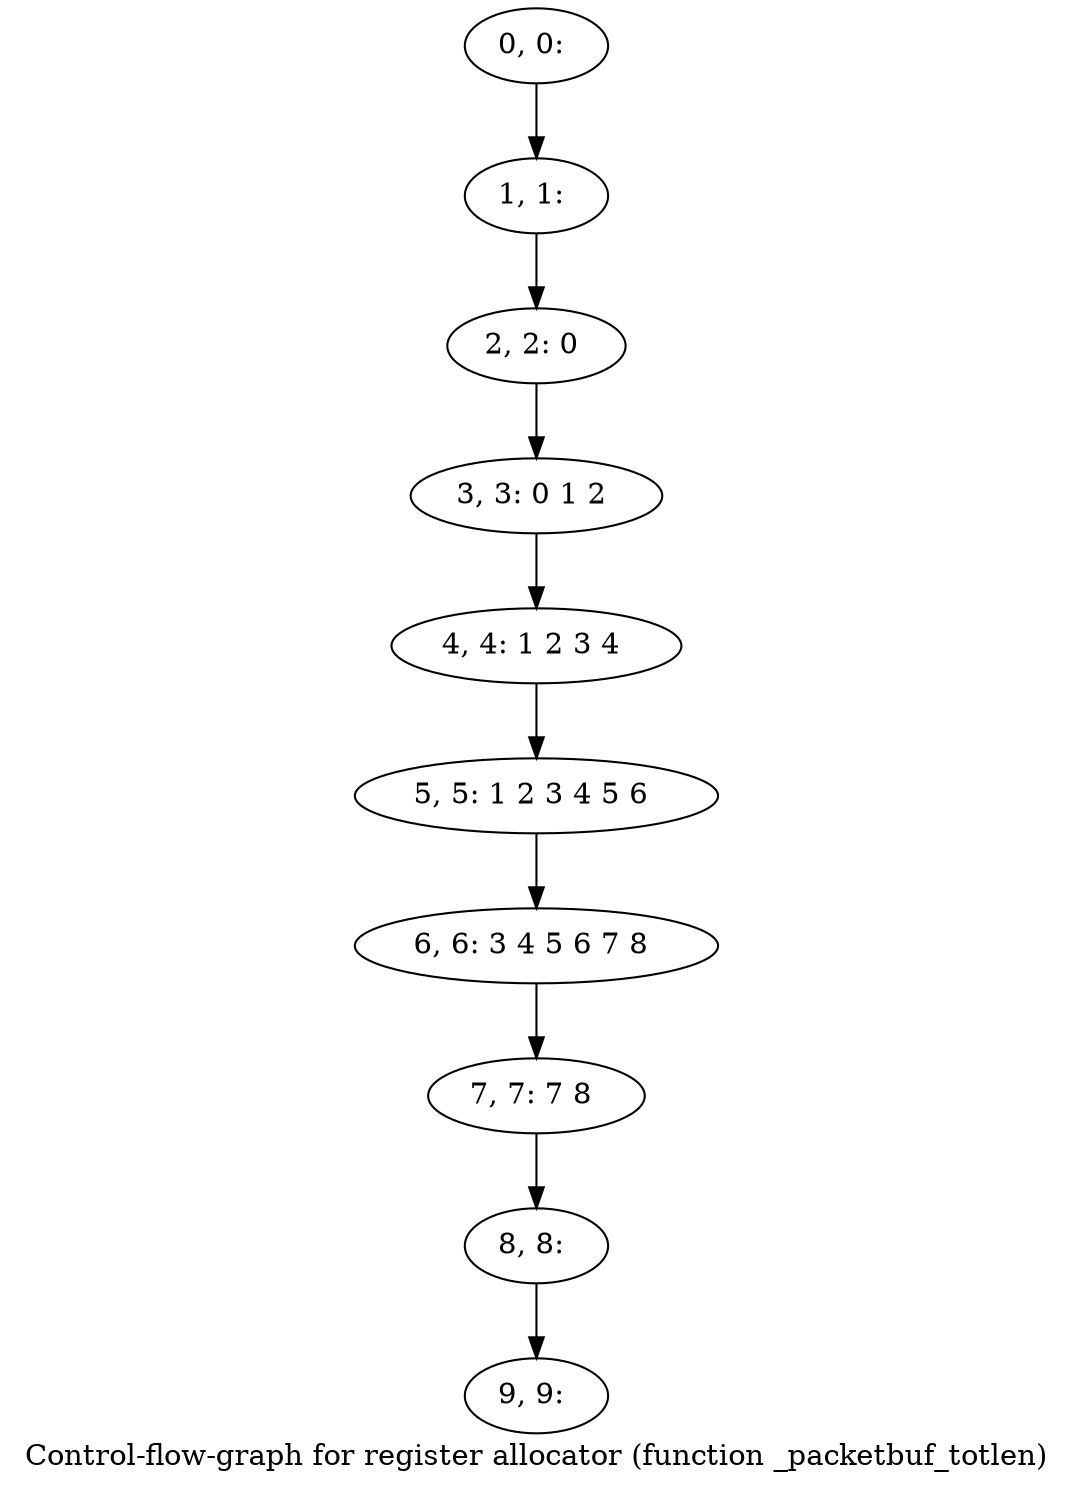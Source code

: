 digraph G {
graph [label="Control-flow-graph for register allocator (function _packetbuf_totlen)"]
0[label="0, 0: "];
1[label="1, 1: "];
2[label="2, 2: 0 "];
3[label="3, 3: 0 1 2 "];
4[label="4, 4: 1 2 3 4 "];
5[label="5, 5: 1 2 3 4 5 6 "];
6[label="6, 6: 3 4 5 6 7 8 "];
7[label="7, 7: 7 8 "];
8[label="8, 8: "];
9[label="9, 9: "];
0->1 ;
1->2 ;
2->3 ;
3->4 ;
4->5 ;
5->6 ;
6->7 ;
7->8 ;
8->9 ;
}
